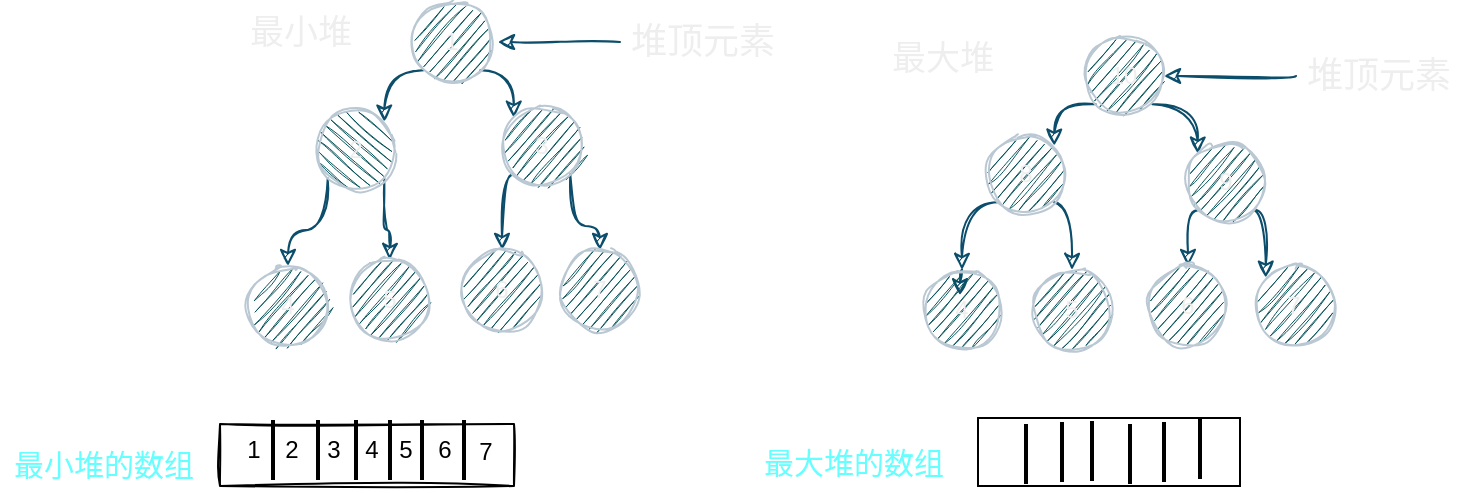 <mxfile version="14.6.13" type="device"><diagram id="4IXwnoKm6qKrCjQDi-Nk" name="第 1 页"><mxGraphModel dx="1408" dy="488" grid="0" gridSize="10" guides="1" tooltips="1" connect="1" arrows="1" fold="1" page="0" pageScale="1" pageWidth="827" pageHeight="1169" math="0" shadow="0"><root><mxCell id="0"/><mxCell id="1" parent="0"/><mxCell id="bvvIs5xegrBtzKp7DjN3-18" style="edgeStyle=orthogonalEdgeStyle;orthogonalLoop=1;jettySize=auto;html=1;exitX=1;exitY=1;exitDx=0;exitDy=0;entryX=0;entryY=0;entryDx=0;entryDy=0;strokeColor=#0B4D6A;curved=1;sketch=1;" parent="1" source="bvvIs5xegrBtzKp7DjN3-1" target="bvvIs5xegrBtzKp7DjN3-8" edge="1"><mxGeometry relative="1" as="geometry"/></mxCell><mxCell id="bvvIs5xegrBtzKp7DjN3-21" style="edgeStyle=orthogonalEdgeStyle;orthogonalLoop=1;jettySize=auto;html=1;exitX=0;exitY=1;exitDx=0;exitDy=0;strokeColor=#0B4D6A;entryX=0;entryY=0;entryDx=0;entryDy=0;curved=1;sketch=1;" parent="1" source="bvvIs5xegrBtzKp7DjN3-1" target="bvvIs5xegrBtzKp7DjN3-7" edge="1"><mxGeometry relative="1" as="geometry"><mxPoint x="66" y="114" as="targetPoint"/></mxGeometry></mxCell><mxCell id="bvvIs5xegrBtzKp7DjN3-1" value="1" style="ellipse;whiteSpace=wrap;html=1;aspect=fixed;fillColor=#09555B;strokeColor=#BAC8D3;labelBackgroundColor=none;fontColor=#EEEEEE;sketch=1;" parent="1" vertex="1"><mxGeometry x="76" y="59" width="40" height="40" as="geometry"/></mxCell><mxCell id="bvvIs5xegrBtzKp7DjN3-23" style="edgeStyle=orthogonalEdgeStyle;rounded=1;orthogonalLoop=1;jettySize=auto;html=1;exitX=1;exitY=1;exitDx=0;exitDy=0;entryX=0.5;entryY=0;entryDx=0;entryDy=0;strokeColor=#0B4D6A;curved=1;sketch=1;" parent="1" source="bvvIs5xegrBtzKp7DjN3-7" target="bvvIs5xegrBtzKp7DjN3-9" edge="1"><mxGeometry relative="1" as="geometry"/></mxCell><mxCell id="bvvIs5xegrBtzKp7DjN3-24" style="edgeStyle=orthogonalEdgeStyle;rounded=1;orthogonalLoop=1;jettySize=auto;html=1;exitX=1;exitY=0;exitDx=0;exitDy=0;entryX=0.5;entryY=0;entryDx=0;entryDy=0;strokeColor=#0B4D6A;curved=1;sketch=1;" parent="1" source="bvvIs5xegrBtzKp7DjN3-7" target="bvvIs5xegrBtzKp7DjN3-10" edge="1"><mxGeometry relative="1" as="geometry"/></mxCell><mxCell id="bvvIs5xegrBtzKp7DjN3-7" value="&lt;span style=&quot;&quot;&gt;2&lt;br&gt;&lt;/span&gt;" style="ellipse;whiteSpace=wrap;html=1;aspect=fixed;direction=south;fillColor=#09555B;strokeColor=#BAC8D3;labelBackgroundColor=none;fontColor=#EEEEEE;sketch=1;" parent="1" vertex="1"><mxGeometry x="28" y="113" width="40" height="40" as="geometry"/></mxCell><mxCell id="bvvIs5xegrBtzKp7DjN3-25" style="edgeStyle=orthogonalEdgeStyle;rounded=1;orthogonalLoop=1;jettySize=auto;html=1;exitX=0;exitY=1;exitDx=0;exitDy=0;entryX=0.5;entryY=0;entryDx=0;entryDy=0;strokeColor=#0B4D6A;curved=1;sketch=1;" parent="1" source="bvvIs5xegrBtzKp7DjN3-8" target="bvvIs5xegrBtzKp7DjN3-12" edge="1"><mxGeometry relative="1" as="geometry"/></mxCell><mxCell id="bvvIs5xegrBtzKp7DjN3-27" style="edgeStyle=orthogonalEdgeStyle;rounded=1;orthogonalLoop=1;jettySize=auto;html=1;exitX=1;exitY=1;exitDx=0;exitDy=0;strokeColor=#0B4D6A;curved=1;sketch=1;" parent="1" source="bvvIs5xegrBtzKp7DjN3-8" target="bvvIs5xegrBtzKp7DjN3-13" edge="1"><mxGeometry relative="1" as="geometry"/></mxCell><mxCell id="bvvIs5xegrBtzKp7DjN3-8" value="3" style="ellipse;whiteSpace=wrap;html=1;aspect=fixed;shadow=0;fillColor=#09555B;strokeColor=#BAC8D3;fontColor=#EEEEEE;sketch=1;" parent="1" vertex="1"><mxGeometry x="121" y="111" width="40" height="40" as="geometry"/></mxCell><mxCell id="bvvIs5xegrBtzKp7DjN3-9" value="4" style="ellipse;whiteSpace=wrap;html=1;aspect=fixed;fillColor=#09555B;strokeColor=#BAC8D3;fontColor=#EEEEEE;sketch=1;" parent="1" vertex="1"><mxGeometry x="-6" y="191" width="40" height="40" as="geometry"/></mxCell><mxCell id="bvvIs5xegrBtzKp7DjN3-10" value="5" style="ellipse;whiteSpace=wrap;html=1;aspect=fixed;shadow=0;fillColor=#09555B;strokeColor=#BAC8D3;fontColor=#EEEEEE;sketch=1;" parent="1" vertex="1"><mxGeometry x="45" y="188" width="40" height="40" as="geometry"/></mxCell><mxCell id="bvvIs5xegrBtzKp7DjN3-12" value="6" style="ellipse;whiteSpace=wrap;html=1;aspect=fixed;fillColor=#09555B;strokeColor=#BAC8D3;fontColor=#EEEEEE;sketch=1;" parent="1" vertex="1"><mxGeometry x="101" y="183" width="40" height="40" as="geometry"/></mxCell><mxCell id="bvvIs5xegrBtzKp7DjN3-13" value="7" style="ellipse;whiteSpace=wrap;html=1;aspect=fixed;fillColor=#09555B;strokeColor=#BAC8D3;fontColor=#EEEEEE;sketch=1;" parent="1" vertex="1"><mxGeometry x="150" y="183" width="40" height="40" as="geometry"/></mxCell><mxCell id="bvvIs5xegrBtzKp7DjN3-28" value="最小堆" style="text;html=1;align=center;verticalAlign=middle;resizable=0;points=[];autosize=1;strokeColor=none;fontColor=#EEEEEE;fontSize=17;sketch=1;" parent="1" vertex="1"><mxGeometry x="-11" y="63" width="61" height="24" as="geometry"/></mxCell><mxCell id="bvvIs5xegrBtzKp7DjN3-32" style="edgeStyle=orthogonalEdgeStyle;rounded=1;orthogonalLoop=1;jettySize=auto;html=1;fontSize=18;strokeColor=#0B4D6A;curved=1;sketch=1;" parent="1" source="bvvIs5xegrBtzKp7DjN3-30" edge="1"><mxGeometry relative="1" as="geometry"><mxPoint x="119" y="79" as="targetPoint"/></mxGeometry></mxCell><mxCell id="bvvIs5xegrBtzKp7DjN3-30" value="堆顶元素" style="text;html=1;align=center;verticalAlign=middle;resizable=0;points=[];autosize=1;strokeColor=none;fontSize=18;labelBackgroundColor=none;fontColor=#EEEEEE;sketch=1;" parent="1" vertex="1"><mxGeometry x="180" y="66" width="82" height="26" as="geometry"/></mxCell><mxCell id="bvvIs5xegrBtzKp7DjN3-51" style="edgeStyle=orthogonalEdgeStyle;rounded=1;orthogonalLoop=1;jettySize=auto;html=1;exitX=1;exitY=1;exitDx=0;exitDy=0;entryX=0;entryY=0;entryDx=0;entryDy=0;strokeColor=#0B4D6A;curved=1;sketch=1;" parent="1" source="bvvIs5xegrBtzKp7DjN3-33" target="bvvIs5xegrBtzKp7DjN3-35" edge="1"><mxGeometry relative="1" as="geometry"/></mxCell><mxCell id="bvvIs5xegrBtzKp7DjN3-52" style="edgeStyle=orthogonalEdgeStyle;rounded=1;orthogonalLoop=1;jettySize=auto;html=1;exitX=0;exitY=1;exitDx=0;exitDy=0;entryX=1;entryY=0;entryDx=0;entryDy=0;strokeColor=#0B4D6A;curved=1;sketch=1;" parent="1" source="bvvIs5xegrBtzKp7DjN3-33" target="bvvIs5xegrBtzKp7DjN3-34" edge="1"><mxGeometry relative="1" as="geometry"/></mxCell><mxCell id="bvvIs5xegrBtzKp7DjN3-33" value="10" style="ellipse;whiteSpace=wrap;html=1;aspect=fixed;fillColor=#09555B;strokeColor=#BAC8D3;fontColor=#EEEEEE;sketch=1;" parent="1" vertex="1"><mxGeometry x="412" y="76" width="40" height="40" as="geometry"/></mxCell><mxCell id="bvvIs5xegrBtzKp7DjN3-53" style="edgeStyle=orthogonalEdgeStyle;rounded=1;orthogonalLoop=1;jettySize=auto;html=1;exitX=0;exitY=1;exitDx=0;exitDy=0;entryX=0.5;entryY=0;entryDx=0;entryDy=0;strokeColor=#0B4D6A;curved=1;sketch=1;" parent="1" source="bvvIs5xegrBtzKp7DjN3-34" target="bvvIs5xegrBtzKp7DjN3-36" edge="1"><mxGeometry relative="1" as="geometry"/></mxCell><mxCell id="bvvIs5xegrBtzKp7DjN3-54" style="edgeStyle=orthogonalEdgeStyle;rounded=1;orthogonalLoop=1;jettySize=auto;html=1;exitX=1;exitY=1;exitDx=0;exitDy=0;entryX=0.5;entryY=0;entryDx=0;entryDy=0;strokeColor=#0B4D6A;curved=1;sketch=1;" parent="1" source="bvvIs5xegrBtzKp7DjN3-34" target="bvvIs5xegrBtzKp7DjN3-37" edge="1"><mxGeometry relative="1" as="geometry"/></mxCell><mxCell id="bvvIs5xegrBtzKp7DjN3-34" value="8" style="ellipse;whiteSpace=wrap;html=1;aspect=fixed;fillColor=#09555B;strokeColor=#BAC8D3;fontColor=#EEEEEE;sketch=1;" parent="1" vertex="1"><mxGeometry x="363" y="125" width="40" height="40" as="geometry"/></mxCell><mxCell id="bvvIs5xegrBtzKp7DjN3-55" style="edgeStyle=orthogonalEdgeStyle;rounded=1;orthogonalLoop=1;jettySize=auto;html=1;exitX=0;exitY=1;exitDx=0;exitDy=0;entryX=0.5;entryY=0;entryDx=0;entryDy=0;strokeColor=#0B4D6A;curved=1;sketch=1;" parent="1" source="bvvIs5xegrBtzKp7DjN3-35" target="bvvIs5xegrBtzKp7DjN3-39" edge="1"><mxGeometry relative="1" as="geometry"/></mxCell><mxCell id="bvvIs5xegrBtzKp7DjN3-57" style="edgeStyle=orthogonalEdgeStyle;rounded=1;orthogonalLoop=1;jettySize=auto;html=1;exitX=1;exitY=1;exitDx=0;exitDy=0;entryX=0;entryY=0;entryDx=0;entryDy=0;strokeColor=#0B4D6A;curved=1;sketch=1;" parent="1" source="bvvIs5xegrBtzKp7DjN3-35" target="bvvIs5xegrBtzKp7DjN3-38" edge="1"><mxGeometry relative="1" as="geometry"/></mxCell><mxCell id="bvvIs5xegrBtzKp7DjN3-35" value="9" style="ellipse;whiteSpace=wrap;html=1;aspect=fixed;fillColor=#09555B;strokeColor=#BAC8D3;fontColor=#EEEEEE;sketch=1;" parent="1" vertex="1"><mxGeometry x="463" y="129" width="40" height="40" as="geometry"/></mxCell><mxCell id="bvvIs5xegrBtzKp7DjN3-40" style="edgeStyle=orthogonalEdgeStyle;rounded=1;orthogonalLoop=1;jettySize=auto;html=1;exitX=0.5;exitY=0;exitDx=0;exitDy=0;strokeColor=#0B4D6A;curved=1;sketch=1;" parent="1" source="bvvIs5xegrBtzKp7DjN3-36" edge="1"><mxGeometry relative="1" as="geometry"><mxPoint x="350" y="205.667" as="targetPoint"/></mxGeometry></mxCell><mxCell id="bvvIs5xegrBtzKp7DjN3-36" value="4" style="ellipse;whiteSpace=wrap;html=1;aspect=fixed;fillColor=#09555B;strokeColor=#BAC8D3;fontColor=#EEEEEE;sketch=1;" parent="1" vertex="1"><mxGeometry x="331" y="193" width="40" height="40" as="geometry"/></mxCell><mxCell id="bvvIs5xegrBtzKp7DjN3-37" value="5" style="ellipse;whiteSpace=wrap;html=1;aspect=fixed;fillColor=#09555B;strokeColor=#BAC8D3;fontColor=#EEEEEE;sketch=1;" parent="1" vertex="1"><mxGeometry x="386" y="193" width="40" height="40" as="geometry"/></mxCell><mxCell id="bvvIs5xegrBtzKp7DjN3-38" value="7" style="ellipse;whiteSpace=wrap;html=1;aspect=fixed;fillColor=#09555B;strokeColor=#BAC8D3;fontColor=#EEEEEE;sketch=1;" parent="1" vertex="1"><mxGeometry x="497" y="191" width="40" height="40" as="geometry"/></mxCell><mxCell id="bvvIs5xegrBtzKp7DjN3-39" value="6" style="ellipse;whiteSpace=wrap;html=1;aspect=fixed;fillColor=#09555B;strokeColor=#BAC8D3;fontColor=#EEEEEE;sketch=1;" parent="1" vertex="1"><mxGeometry x="444" y="191" width="40" height="40" as="geometry"/></mxCell><mxCell id="bvvIs5xegrBtzKp7DjN3-58" value="最大堆" style="text;html=1;align=center;verticalAlign=middle;resizable=0;points=[];autosize=1;strokeColor=none;fontColor=#EEEEEE;fontSize=17;sketch=1;" parent="1" vertex="1"><mxGeometry x="310" y="76" width="61" height="24" as="geometry"/></mxCell><mxCell id="bvvIs5xegrBtzKp7DjN3-61" style="edgeStyle=orthogonalEdgeStyle;rounded=1;orthogonalLoop=1;jettySize=auto;html=1;fontSize=18;strokeColor=#0B4D6A;curved=1;sketch=1;" parent="1" source="bvvIs5xegrBtzKp7DjN3-59" target="bvvIs5xegrBtzKp7DjN3-33" edge="1"><mxGeometry relative="1" as="geometry"/></mxCell><mxCell id="bvvIs5xegrBtzKp7DjN3-59" value="堆顶元素" style="text;html=1;align=center;verticalAlign=middle;resizable=0;points=[];autosize=1;strokeColor=none;fontSize=18;fontColor=#EEEEEE;sketch=1;" parent="1" vertex="1"><mxGeometry x="518" y="83" width="82" height="26" as="geometry"/></mxCell><mxCell id="sevfpkeRGRFRkEX7M7op-14" value="" style="verticalLabelPosition=bottom;verticalAlign=top;html=1;shape=mxgraph.basic.rect;fillColor2=none;strokeWidth=1;size=20;indent=5;sketch=1;" parent="1" vertex="1"><mxGeometry x="-20" y="270" width="147" height="31" as="geometry"/></mxCell><mxCell id="sevfpkeRGRFRkEX7M7op-18" value="1" style="text;html=1;strokeColor=none;fillColor=none;align=center;verticalAlign=middle;whiteSpace=wrap;rounded=0;sketch=1;" parent="1" vertex="1"><mxGeometry x="-23" y="273" width="40" height="20" as="geometry"/></mxCell><mxCell id="sevfpkeRGRFRkEX7M7op-24" value="4" style="text;html=1;strokeColor=none;fillColor=none;align=center;verticalAlign=middle;whiteSpace=wrap;rounded=0;sketch=1;" parent="1" vertex="1"><mxGeometry x="36" y="273" width="40" height="20" as="geometry"/></mxCell><mxCell id="sevfpkeRGRFRkEX7M7op-25" value="5" style="text;html=1;strokeColor=none;fillColor=none;align=center;verticalAlign=middle;whiteSpace=wrap;rounded=0;sketch=1;" parent="1" vertex="1"><mxGeometry x="53" y="273" width="40" height="20" as="geometry"/></mxCell><mxCell id="sevfpkeRGRFRkEX7M7op-26" value="7" style="text;html=1;strokeColor=none;fillColor=none;align=center;verticalAlign=middle;whiteSpace=wrap;rounded=0;sketch=1;" parent="1" vertex="1"><mxGeometry x="93" y="274" width="40" height="20" as="geometry"/></mxCell><mxCell id="sevfpkeRGRFRkEX7M7op-27" value="3" style="text;html=1;strokeColor=none;fillColor=none;align=center;verticalAlign=middle;whiteSpace=wrap;rounded=0;sketch=1;" parent="1" vertex="1"><mxGeometry x="17" y="273" width="40" height="20" as="geometry"/></mxCell><mxCell id="sevfpkeRGRFRkEX7M7op-28" value="2" style="text;html=1;strokeColor=none;fillColor=none;align=center;verticalAlign=middle;whiteSpace=wrap;rounded=0;sketch=1;" parent="1" vertex="1"><mxGeometry x="-4" y="273" width="40" height="20" as="geometry"/></mxCell><mxCell id="sevfpkeRGRFRkEX7M7op-31" value="6" style="text;html=1;align=center;verticalAlign=middle;resizable=0;points=[];autosize=1;strokeColor=none;" parent="1" vertex="1"><mxGeometry x="83.5" y="274" width="17" height="18" as="geometry"/></mxCell><mxCell id="CSQ_534YUAPvT8JSXIuL-2" value="" style="line;strokeWidth=2;direction=south;html=1;" vertex="1" parent="1"><mxGeometry x="-8" y="268" width="29" height="30" as="geometry"/></mxCell><mxCell id="CSQ_534YUAPvT8JSXIuL-3" value="" style="line;strokeWidth=2;direction=south;html=1;" vertex="1" parent="1"><mxGeometry x="24" y="268" width="10" height="30" as="geometry"/></mxCell><mxCell id="CSQ_534YUAPvT8JSXIuL-12" value="" style="line;strokeWidth=2;direction=south;html=1;" vertex="1" parent="1"><mxGeometry x="43" y="268" width="10" height="30" as="geometry"/></mxCell><mxCell id="CSQ_534YUAPvT8JSXIuL-14" value="" style="line;strokeWidth=2;direction=south;html=1;" vertex="1" parent="1"><mxGeometry x="60" y="268" width="10" height="30" as="geometry"/></mxCell><mxCell id="CSQ_534YUAPvT8JSXIuL-15" value="" style="line;strokeWidth=2;direction=south;html=1;" vertex="1" parent="1"><mxGeometry x="76" y="268" width="10" height="30" as="geometry"/></mxCell><mxCell id="CSQ_534YUAPvT8JSXIuL-16" value="" style="line;strokeWidth=2;direction=south;html=1;" vertex="1" parent="1"><mxGeometry x="97" y="268" width="10" height="30" as="geometry"/></mxCell><mxCell id="CSQ_534YUAPvT8JSXIuL-19" value="最小堆的数组" style="text;html=1;strokeColor=none;fillColor=none;align=center;verticalAlign=middle;whiteSpace=wrap;rounded=0;fontSize=15;fontColor=#66FFFF;" vertex="1" parent="1"><mxGeometry x="-130" y="276" width="104" height="27.5" as="geometry"/></mxCell><mxCell id="CSQ_534YUAPvT8JSXIuL-21" value="" style="whiteSpace=wrap;html=1;fontSize=15;fontColor=#66FFFF;" vertex="1" parent="1"><mxGeometry x="359" y="267" width="131" height="34" as="geometry"/></mxCell><mxCell id="CSQ_534YUAPvT8JSXIuL-25" value="10" style="text;html=1;strokeColor=none;fillColor=none;align=center;verticalAlign=middle;whiteSpace=wrap;rounded=0;fontSize=12;fontColor=#FFFFFF;" vertex="1" parent="1"><mxGeometry x="354" y="274" width="40" height="20" as="geometry"/></mxCell><mxCell id="CSQ_534YUAPvT8JSXIuL-26" value="9" style="text;html=1;strokeColor=none;fillColor=none;align=center;verticalAlign=middle;whiteSpace=wrap;rounded=0;fontSize=12;fontColor=#FFFFFF;" vertex="1" parent="1"><mxGeometry x="388" y="275" width="40" height="20" as="geometry"/></mxCell><mxCell id="CSQ_534YUAPvT8JSXIuL-27" value="8" style="text;html=1;align=center;verticalAlign=middle;resizable=0;points=[];autosize=1;strokeColor=none;fontSize=12;fontColor=#FFFFFF;" vertex="1" parent="1"><mxGeometry x="383" y="276" width="17" height="18" as="geometry"/></mxCell><mxCell id="CSQ_534YUAPvT8JSXIuL-28" value="7" style="text;html=1;align=center;verticalAlign=middle;resizable=0;points=[];autosize=1;strokeColor=none;fontSize=12;fontColor=#FFFFFF;" vertex="1" parent="1"><mxGeometry x="469" y="277" width="17" height="18" as="geometry"/></mxCell><mxCell id="CSQ_534YUAPvT8JSXIuL-29" value="6" style="text;html=1;align=center;verticalAlign=middle;resizable=0;points=[];autosize=1;strokeColor=none;fontSize=12;fontColor=#FFFFFF;" vertex="1" parent="1"><mxGeometry x="452" y="277" width="17" height="18" as="geometry"/></mxCell><mxCell id="CSQ_534YUAPvT8JSXIuL-30" value="5" style="text;html=1;align=center;verticalAlign=middle;resizable=0;points=[];autosize=1;strokeColor=none;fontSize=12;fontColor=#FFFFFF;" vertex="1" parent="1"><mxGeometry x="433" y="276" width="17" height="18" as="geometry"/></mxCell><mxCell id="CSQ_534YUAPvT8JSXIuL-31" value="4" style="text;html=1;align=center;verticalAlign=middle;resizable=0;points=[];autosize=1;strokeColor=none;fontSize=12;fontColor=#FFFFFF;" vertex="1" parent="1"><mxGeometry x="416" y="276" width="17" height="18" as="geometry"/></mxCell><mxCell id="CSQ_534YUAPvT8JSXIuL-34" value="" style="line;strokeWidth=2;direction=south;html=1;" vertex="1" parent="1"><mxGeometry x="378" y="270" width="10" height="30" as="geometry"/></mxCell><mxCell id="CSQ_534YUAPvT8JSXIuL-36" value="" style="line;strokeWidth=2;direction=south;html=1;" vertex="1" parent="1"><mxGeometry x="396" y="269" width="10" height="30" as="geometry"/></mxCell><mxCell id="CSQ_534YUAPvT8JSXIuL-37" value="" style="line;strokeWidth=2;direction=south;html=1;" vertex="1" parent="1"><mxGeometry x="404" y="268.5" width="24" height="30" as="geometry"/></mxCell><mxCell id="CSQ_534YUAPvT8JSXIuL-39" value="" style="line;strokeWidth=2;direction=south;html=1;" vertex="1" parent="1"><mxGeometry x="428" y="270" width="14" height="30" as="geometry"/></mxCell><mxCell id="CSQ_534YUAPvT8JSXIuL-40" value="" style="line;strokeWidth=2;direction=south;html=1;" vertex="1" parent="1"><mxGeometry x="447" y="269" width="10" height="30" as="geometry"/></mxCell><mxCell id="CSQ_534YUAPvT8JSXIuL-41" value="" style="line;strokeWidth=2;direction=south;html=1;" vertex="1" parent="1"><mxGeometry x="465" y="267.5" width="10" height="30" as="geometry"/></mxCell><mxCell id="CSQ_534YUAPvT8JSXIuL-44" value="最大堆的数组" style="text;html=1;strokeColor=none;fillColor=none;align=center;verticalAlign=middle;whiteSpace=wrap;rounded=0;fontSize=15;fontColor=#66FFFF;" vertex="1" parent="1"><mxGeometry x="245" y="275" width="104" height="27.5" as="geometry"/></mxCell></root></mxGraphModel></diagram></mxfile>